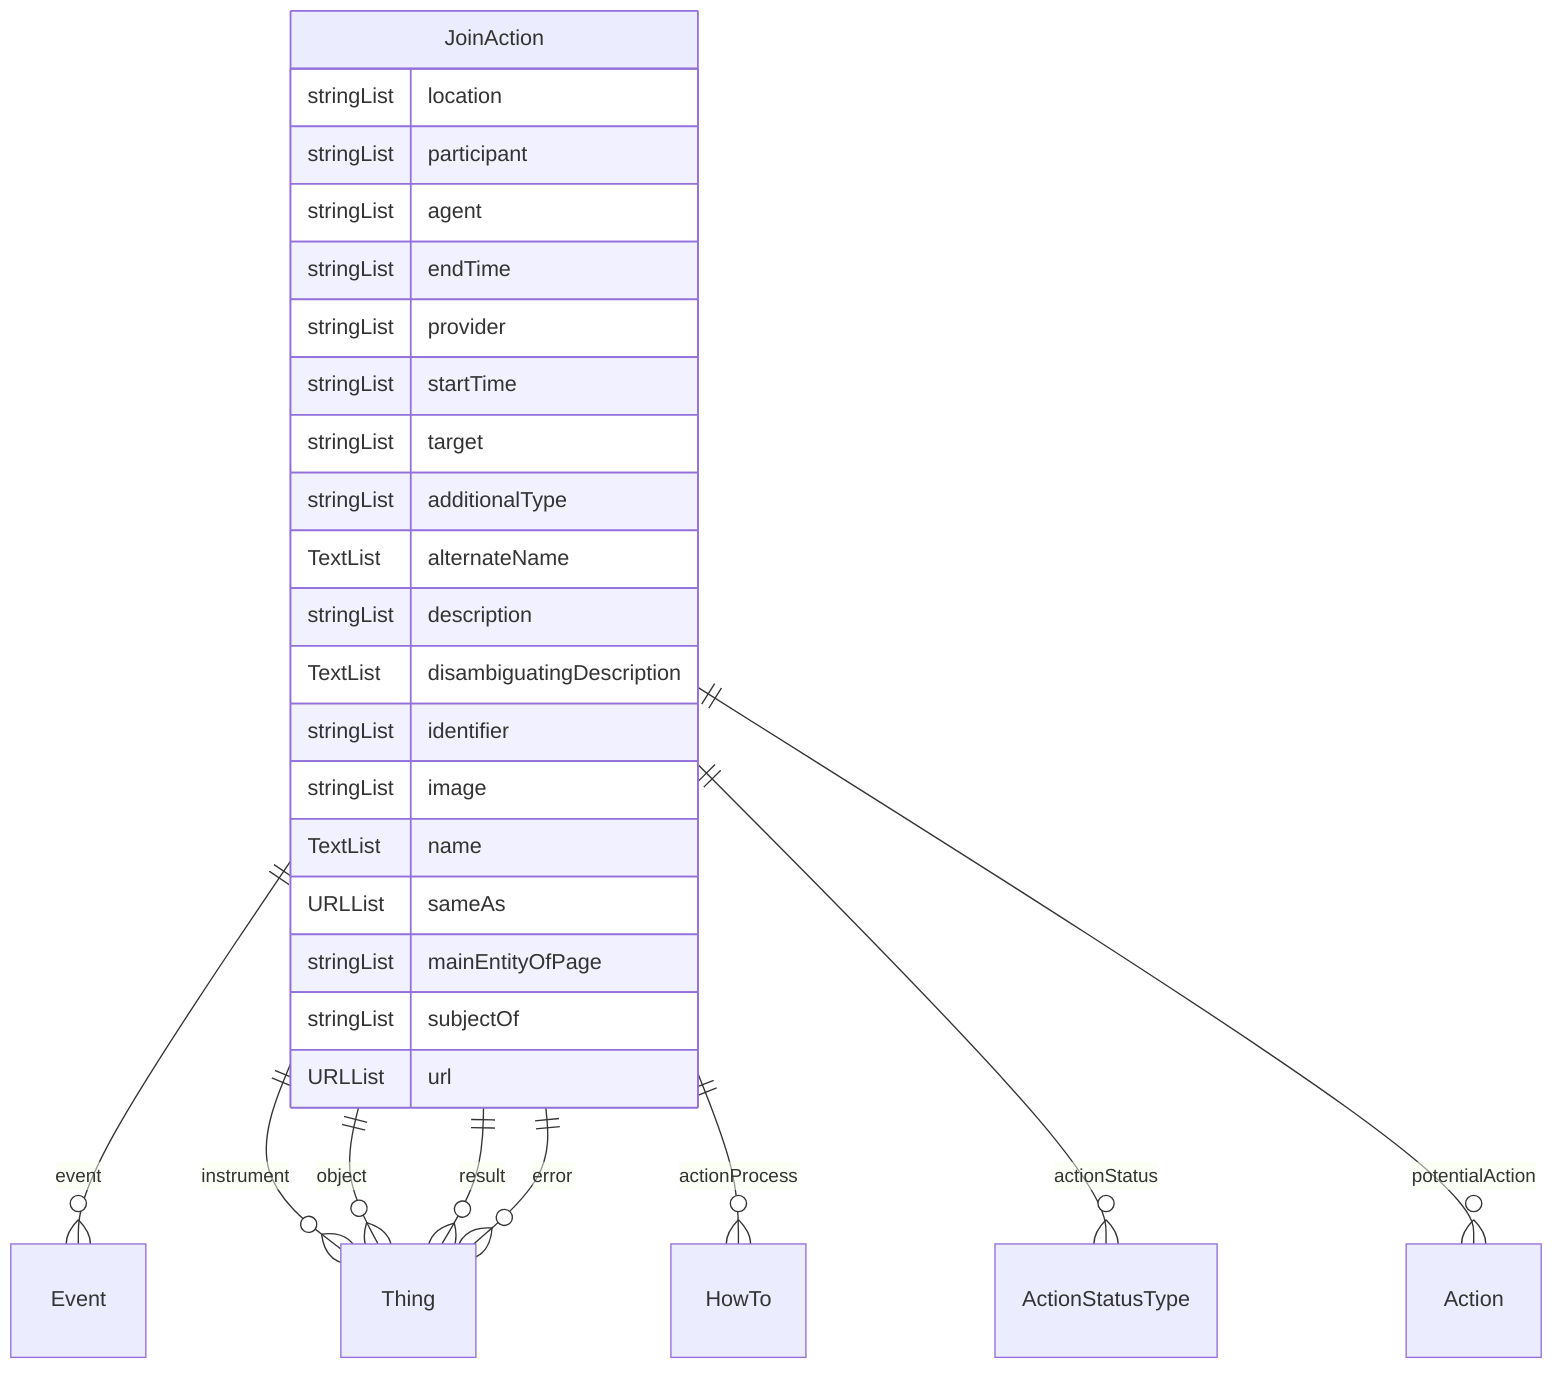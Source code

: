 erDiagram
JoinAction {
    stringList location  
    stringList participant  
    stringList agent  
    stringList endTime  
    stringList provider  
    stringList startTime  
    stringList target  
    stringList additionalType  
    TextList alternateName  
    stringList description  
    TextList disambiguatingDescription  
    stringList identifier  
    stringList image  
    TextList name  
    URLList sameAs  
    stringList mainEntityOfPage  
    stringList subjectOf  
    URLList url  
}

JoinAction ||--}o Event : "event"
JoinAction ||--}o Thing : "instrument"
JoinAction ||--}o Thing : "object"
JoinAction ||--}o Thing : "result"
JoinAction ||--}o HowTo : "actionProcess"
JoinAction ||--}o ActionStatusType : "actionStatus"
JoinAction ||--}o Thing : "error"
JoinAction ||--}o Action : "potentialAction"